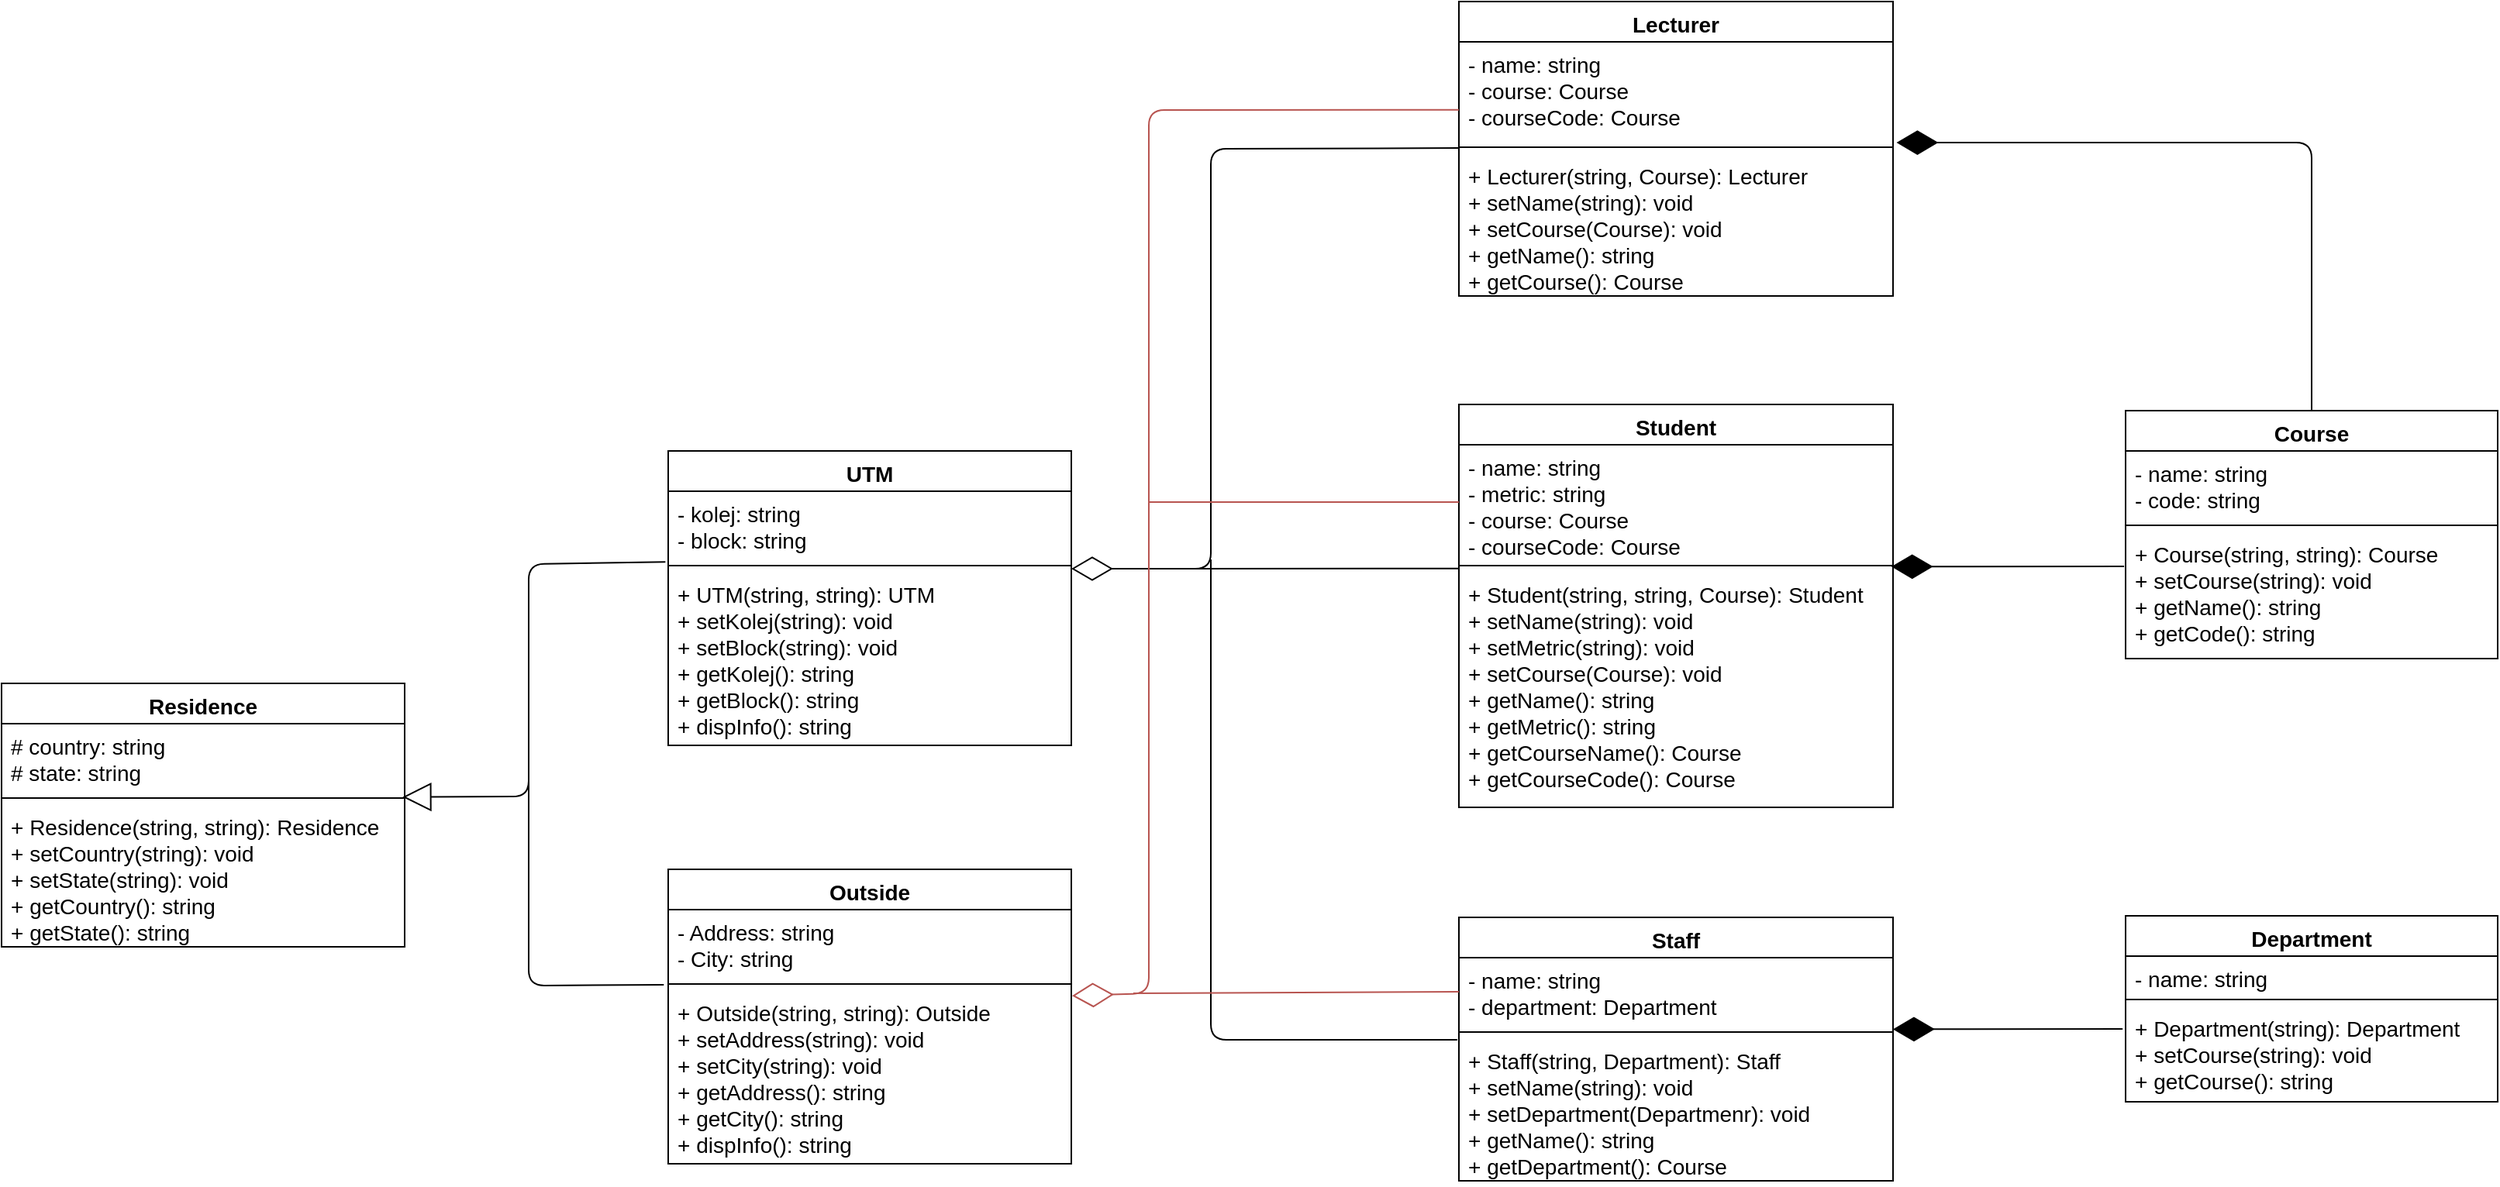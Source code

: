 <mxfile version="13.0.1" type="device"><diagram id="umZFTAy52m0NQR9Ai2RQ" name="Page-1"><mxGraphModel dx="2500" dy="979" grid="1" gridSize="10" guides="1" tooltips="1" connect="1" arrows="1" fold="1" page="1" pageScale="1" pageWidth="827" pageHeight="1169" math="0" shadow="0"><root><mxCell id="0"/><mxCell id="1" parent="0"/><mxCell id="Frv2aQy9cpnJ8B7iyeXL-26" value="" style="endArrow=diamondThin;endFill=1;endSize=24;html=1;fontSize=14;exitX=-0.004;exitY=0.274;exitDx=0;exitDy=0;exitPerimeter=0;entryX=0.996;entryY=1.063;entryDx=0;entryDy=0;entryPerimeter=0;" edge="1" parent="1" source="Frv2aQy9cpnJ8B7iyeXL-8" target="Frv2aQy9cpnJ8B7iyeXL-2"><mxGeometry width="160" relative="1" as="geometry"><mxPoint x="330" y="630" as="sourcePoint"/><mxPoint x="600" y="520" as="targetPoint"/></mxGeometry></mxCell><mxCell id="Frv2aQy9cpnJ8B7iyeXL-31" value="" style="endArrow=diamondThin;endFill=1;endSize=24;html=1;fontSize=14;exitX=0.5;exitY=0;exitDx=0;exitDy=0;entryX=1.008;entryY=1.016;entryDx=0;entryDy=0;entryPerimeter=0;" edge="1" parent="1" source="Frv2aQy9cpnJ8B7iyeXL-5" target="Frv2aQy9cpnJ8B7iyeXL-28"><mxGeometry width="160" relative="1" as="geometry"><mxPoint x="709.04" y="584.988" as="sourcePoint"/><mxPoint x="569.04" y="584.032" as="targetPoint"/><Array as="points"><mxPoint x="830" y="301"/></Array></mxGeometry></mxCell><mxCell id="Frv2aQy9cpnJ8B7iyeXL-40" value="" style="endArrow=diamondThin;endFill=1;endSize=24;html=1;fontSize=14;exitX=-0.008;exitY=0.242;exitDx=0;exitDy=0;exitPerimeter=0;entryX=0.996;entryY=1.063;entryDx=0;entryDy=0;entryPerimeter=0;" edge="1" parent="1" source="Frv2aQy9cpnJ8B7iyeXL-39"><mxGeometry width="160" relative="1" as="geometry"><mxPoint x="710" y="872.998" as="sourcePoint"/><mxPoint x="560" y="873.192" as="targetPoint"/></mxGeometry></mxCell><mxCell id="Frv2aQy9cpnJ8B7iyeXL-1" value="Student" style="swimlane;fontStyle=1;align=center;verticalAlign=top;childLayout=stackLayout;horizontal=1;startSize=26;horizontalStack=0;resizeParent=1;resizeParentMax=0;resizeLast=0;collapsible=1;marginBottom=0;fontSize=14;" vertex="1" parent="1"><mxGeometry x="280" y="470" width="280" height="260" as="geometry"/></mxCell><mxCell id="Frv2aQy9cpnJ8B7iyeXL-2" value="- name: string&#10;- metric: string&#10;- course: Course&#10;- courseCode: Course" style="text;strokeColor=none;fillColor=none;align=left;verticalAlign=top;spacingLeft=4;spacingRight=4;overflow=hidden;rotatable=0;points=[[0,0.5],[1,0.5]];portConstraint=eastwest;fontSize=14;" vertex="1" parent="Frv2aQy9cpnJ8B7iyeXL-1"><mxGeometry y="26" width="280" height="74" as="geometry"/></mxCell><mxCell id="Frv2aQy9cpnJ8B7iyeXL-3" value="" style="line;strokeWidth=1;fillColor=none;align=left;verticalAlign=middle;spacingTop=-1;spacingLeft=3;spacingRight=3;rotatable=0;labelPosition=right;points=[];portConstraint=eastwest;fontSize=14;" vertex="1" parent="Frv2aQy9cpnJ8B7iyeXL-1"><mxGeometry y="100" width="280" height="8" as="geometry"/></mxCell><mxCell id="Frv2aQy9cpnJ8B7iyeXL-4" value="+ Student(string, string, Course): Student&#10;+ setName(string): void&#10;+ setMetric(string): void&#10;+ setCourse(Course): void&#10;+ getName(): string&#10;+ getMetric(): string&#10;+ getCourseName(): Course&#10;+ getCourseCode(): Course" style="text;strokeColor=none;fillColor=none;align=left;verticalAlign=top;spacingLeft=4;spacingRight=4;overflow=hidden;rotatable=0;points=[[0,0.5],[1,0.5]];portConstraint=eastwest;fontSize=14;" vertex="1" parent="Frv2aQy9cpnJ8B7iyeXL-1"><mxGeometry y="108" width="280" height="152" as="geometry"/></mxCell><mxCell id="Frv2aQy9cpnJ8B7iyeXL-5" value="Course" style="swimlane;fontStyle=1;align=center;verticalAlign=top;childLayout=stackLayout;horizontal=1;startSize=26;horizontalStack=0;resizeParent=1;resizeParentMax=0;resizeLast=0;collapsible=1;marginBottom=0;fontSize=14;" vertex="1" parent="1"><mxGeometry x="710" y="474" width="240" height="160" as="geometry"/></mxCell><mxCell id="Frv2aQy9cpnJ8B7iyeXL-6" value="- name: string&#10;- code: string" style="text;strokeColor=none;fillColor=none;align=left;verticalAlign=top;spacingLeft=4;spacingRight=4;overflow=hidden;rotatable=0;points=[[0,0.5],[1,0.5]];portConstraint=eastwest;fontSize=14;" vertex="1" parent="Frv2aQy9cpnJ8B7iyeXL-5"><mxGeometry y="26" width="240" height="44" as="geometry"/></mxCell><mxCell id="Frv2aQy9cpnJ8B7iyeXL-7" value="" style="line;strokeWidth=1;fillColor=none;align=left;verticalAlign=middle;spacingTop=-1;spacingLeft=3;spacingRight=3;rotatable=0;labelPosition=right;points=[];portConstraint=eastwest;fontSize=14;" vertex="1" parent="Frv2aQy9cpnJ8B7iyeXL-5"><mxGeometry y="70" width="240" height="8" as="geometry"/></mxCell><mxCell id="Frv2aQy9cpnJ8B7iyeXL-8" value="+ Course(string, string): Course&#10;+ setCourse(string): void&#10;+ getName(): string&#10;+ getCode(): string&#10;" style="text;strokeColor=none;fillColor=none;align=left;verticalAlign=top;spacingLeft=4;spacingRight=4;overflow=hidden;rotatable=0;points=[[0,0.5],[1,0.5]];portConstraint=eastwest;fontSize=14;" vertex="1" parent="Frv2aQy9cpnJ8B7iyeXL-5"><mxGeometry y="78" width="240" height="82" as="geometry"/></mxCell><mxCell id="Frv2aQy9cpnJ8B7iyeXL-32" value="Staff" style="swimlane;fontStyle=1;align=center;verticalAlign=top;childLayout=stackLayout;horizontal=1;startSize=26;horizontalStack=0;resizeParent=1;resizeParentMax=0;resizeLast=0;collapsible=1;marginBottom=0;fontSize=14;" vertex="1" parent="1"><mxGeometry x="280" y="801" width="280" height="170" as="geometry"/></mxCell><mxCell id="Frv2aQy9cpnJ8B7iyeXL-33" value="- name: string&#10;- department: Department" style="text;strokeColor=none;fillColor=none;align=left;verticalAlign=top;spacingLeft=4;spacingRight=4;overflow=hidden;rotatable=0;points=[[0,0.5],[1,0.5]];portConstraint=eastwest;fontSize=14;" vertex="1" parent="Frv2aQy9cpnJ8B7iyeXL-32"><mxGeometry y="26" width="280" height="44" as="geometry"/></mxCell><mxCell id="Frv2aQy9cpnJ8B7iyeXL-34" value="" style="line;strokeWidth=1;fillColor=none;align=left;verticalAlign=middle;spacingTop=-1;spacingLeft=3;spacingRight=3;rotatable=0;labelPosition=right;points=[];portConstraint=eastwest;fontSize=14;" vertex="1" parent="Frv2aQy9cpnJ8B7iyeXL-32"><mxGeometry y="70" width="280" height="8" as="geometry"/></mxCell><mxCell id="Frv2aQy9cpnJ8B7iyeXL-35" value="+ Staff(string, Department): Staff&#10;+ setName(string): void&#10;+ setDepartment(Departmenr): void&#10;+ getName(): string&#10;+ getDepartment(): Course&#10;" style="text;strokeColor=none;fillColor=none;align=left;verticalAlign=top;spacingLeft=4;spacingRight=4;overflow=hidden;rotatable=0;points=[[0,0.5],[1,0.5]];portConstraint=eastwest;fontSize=14;" vertex="1" parent="Frv2aQy9cpnJ8B7iyeXL-32"><mxGeometry y="78" width="280" height="92" as="geometry"/></mxCell><mxCell id="Frv2aQy9cpnJ8B7iyeXL-36" value="Department" style="swimlane;fontStyle=1;align=center;verticalAlign=top;childLayout=stackLayout;horizontal=1;startSize=26;horizontalStack=0;resizeParent=1;resizeParentMax=0;resizeLast=0;collapsible=1;marginBottom=0;fontSize=14;" vertex="1" parent="1"><mxGeometry x="710" y="800" width="240" height="120" as="geometry"/></mxCell><mxCell id="Frv2aQy9cpnJ8B7iyeXL-37" value="- name: string" style="text;strokeColor=none;fillColor=none;align=left;verticalAlign=top;spacingLeft=4;spacingRight=4;overflow=hidden;rotatable=0;points=[[0,0.5],[1,0.5]];portConstraint=eastwest;fontSize=14;" vertex="1" parent="Frv2aQy9cpnJ8B7iyeXL-36"><mxGeometry y="26" width="240" height="24" as="geometry"/></mxCell><mxCell id="Frv2aQy9cpnJ8B7iyeXL-38" value="" style="line;strokeWidth=1;fillColor=none;align=left;verticalAlign=middle;spacingTop=-1;spacingLeft=3;spacingRight=3;rotatable=0;labelPosition=right;points=[];portConstraint=eastwest;fontSize=14;" vertex="1" parent="Frv2aQy9cpnJ8B7iyeXL-36"><mxGeometry y="50" width="240" height="8" as="geometry"/></mxCell><mxCell id="Frv2aQy9cpnJ8B7iyeXL-39" value="+ Department(string): Department&#10;+ setCourse(string): void&#10;+ getCourse(): string&#10;" style="text;strokeColor=none;fillColor=none;align=left;verticalAlign=top;spacingLeft=4;spacingRight=4;overflow=hidden;rotatable=0;points=[[0,0.5],[1,0.5]];portConstraint=eastwest;fontSize=14;" vertex="1" parent="Frv2aQy9cpnJ8B7iyeXL-36"><mxGeometry y="58" width="240" height="62" as="geometry"/></mxCell><mxCell id="Frv2aQy9cpnJ8B7iyeXL-27" value="Lecturer" style="swimlane;fontStyle=1;align=center;verticalAlign=top;childLayout=stackLayout;horizontal=1;startSize=26;horizontalStack=0;resizeParent=1;resizeParentMax=0;resizeLast=0;collapsible=1;marginBottom=0;fontSize=14;" vertex="1" parent="1"><mxGeometry x="280" y="210" width="280" height="190" as="geometry"/></mxCell><mxCell id="Frv2aQy9cpnJ8B7iyeXL-28" value="- name: string&#10;- course: Course&#10;- courseCode: Course" style="text;strokeColor=none;fillColor=none;align=left;verticalAlign=top;spacingLeft=4;spacingRight=4;overflow=hidden;rotatable=0;points=[[0,0.5],[1,0.5]];portConstraint=eastwest;fontSize=14;" vertex="1" parent="Frv2aQy9cpnJ8B7iyeXL-27"><mxGeometry y="26" width="280" height="64" as="geometry"/></mxCell><mxCell id="Frv2aQy9cpnJ8B7iyeXL-29" value="" style="line;strokeWidth=1;fillColor=none;align=left;verticalAlign=middle;spacingTop=-1;spacingLeft=3;spacingRight=3;rotatable=0;labelPosition=right;points=[];portConstraint=eastwest;fontSize=14;" vertex="1" parent="Frv2aQy9cpnJ8B7iyeXL-27"><mxGeometry y="90" width="280" height="8" as="geometry"/></mxCell><mxCell id="Frv2aQy9cpnJ8B7iyeXL-30" value="+ Lecturer(string, Course): Lecturer&#10;+ setName(string): void&#10;+ setCourse(Course): void&#10;+ getName(): string&#10;+ getCourse(): Course&#10;" style="text;strokeColor=none;fillColor=none;align=left;verticalAlign=top;spacingLeft=4;spacingRight=4;overflow=hidden;rotatable=0;points=[[0,0.5],[1,0.5]];portConstraint=eastwest;fontSize=14;" vertex="1" parent="Frv2aQy9cpnJ8B7iyeXL-27"><mxGeometry y="98" width="280" height="92" as="geometry"/></mxCell><mxCell id="Frv2aQy9cpnJ8B7iyeXL-41" value="UTM" style="swimlane;fontStyle=1;align=center;verticalAlign=top;childLayout=stackLayout;horizontal=1;startSize=26;horizontalStack=0;resizeParent=1;resizeParentMax=0;resizeLast=0;collapsible=1;marginBottom=0;fontSize=14;" vertex="1" parent="1"><mxGeometry x="-230" y="500" width="260" height="190" as="geometry"/></mxCell><mxCell id="Frv2aQy9cpnJ8B7iyeXL-42" value="- kolej: string&#10;- block: string" style="text;strokeColor=none;fillColor=none;align=left;verticalAlign=top;spacingLeft=4;spacingRight=4;overflow=hidden;rotatable=0;points=[[0,0.5],[1,0.5]];portConstraint=eastwest;fontSize=14;" vertex="1" parent="Frv2aQy9cpnJ8B7iyeXL-41"><mxGeometry y="26" width="260" height="44" as="geometry"/></mxCell><mxCell id="Frv2aQy9cpnJ8B7iyeXL-43" value="" style="line;strokeWidth=1;fillColor=none;align=left;verticalAlign=middle;spacingTop=-1;spacingLeft=3;spacingRight=3;rotatable=0;labelPosition=right;points=[];portConstraint=eastwest;fontSize=14;" vertex="1" parent="Frv2aQy9cpnJ8B7iyeXL-41"><mxGeometry y="70" width="260" height="8" as="geometry"/></mxCell><mxCell id="Frv2aQy9cpnJ8B7iyeXL-44" value="+ UTM(string, string): UTM&#10;+ setKolej(string): void&#10;+ setBlock(string): void&#10;+ getKolej(): string&#10;+ getBlock(): string&#10;+ dispInfo(): string" style="text;strokeColor=none;fillColor=none;align=left;verticalAlign=top;spacingLeft=4;spacingRight=4;overflow=hidden;rotatable=0;points=[[0,0.5],[1,0.5]];portConstraint=eastwest;fontSize=14;" vertex="1" parent="Frv2aQy9cpnJ8B7iyeXL-41"><mxGeometry y="78" width="260" height="112" as="geometry"/></mxCell><mxCell id="Frv2aQy9cpnJ8B7iyeXL-45" value="Outside" style="swimlane;fontStyle=1;align=center;verticalAlign=top;childLayout=stackLayout;horizontal=1;startSize=26;horizontalStack=0;resizeParent=1;resizeParentMax=0;resizeLast=0;collapsible=1;marginBottom=0;fontSize=14;" vertex="1" parent="1"><mxGeometry x="-230" y="770" width="260" height="190" as="geometry"/></mxCell><mxCell id="Frv2aQy9cpnJ8B7iyeXL-46" value="- Address: string&#10;- City: string" style="text;strokeColor=none;fillColor=none;align=left;verticalAlign=top;spacingLeft=4;spacingRight=4;overflow=hidden;rotatable=0;points=[[0,0.5],[1,0.5]];portConstraint=eastwest;fontSize=14;" vertex="1" parent="Frv2aQy9cpnJ8B7iyeXL-45"><mxGeometry y="26" width="260" height="44" as="geometry"/></mxCell><mxCell id="Frv2aQy9cpnJ8B7iyeXL-47" value="" style="line;strokeWidth=1;fillColor=none;align=left;verticalAlign=middle;spacingTop=-1;spacingLeft=3;spacingRight=3;rotatable=0;labelPosition=right;points=[];portConstraint=eastwest;fontSize=14;" vertex="1" parent="Frv2aQy9cpnJ8B7iyeXL-45"><mxGeometry y="70" width="260" height="8" as="geometry"/></mxCell><mxCell id="Frv2aQy9cpnJ8B7iyeXL-48" value="+ Outside(string, string): Outside&#10;+ setAddress(string): void&#10;+ setCity(string): void&#10;+ getAddress(): string&#10;+ getCity(): string&#10;+ dispInfo(): string" style="text;strokeColor=none;fillColor=none;align=left;verticalAlign=top;spacingLeft=4;spacingRight=4;overflow=hidden;rotatable=0;points=[[0,0.5],[1,0.5]];portConstraint=eastwest;fontSize=14;" vertex="1" parent="Frv2aQy9cpnJ8B7iyeXL-45"><mxGeometry y="78" width="260" height="112" as="geometry"/></mxCell><mxCell id="Frv2aQy9cpnJ8B7iyeXL-17" value="Residence" style="swimlane;fontStyle=1;align=center;verticalAlign=top;childLayout=stackLayout;horizontal=1;startSize=26;horizontalStack=0;resizeParent=1;resizeParentMax=0;resizeLast=0;collapsible=1;marginBottom=0;fontSize=14;" vertex="1" parent="1"><mxGeometry x="-660" y="650" width="260" height="170" as="geometry"/></mxCell><mxCell id="Frv2aQy9cpnJ8B7iyeXL-18" value="# country: string&#10;# state: string" style="text;strokeColor=none;fillColor=none;align=left;verticalAlign=top;spacingLeft=4;spacingRight=4;overflow=hidden;rotatable=0;points=[[0,0.5],[1,0.5]];portConstraint=eastwest;fontSize=14;" vertex="1" parent="Frv2aQy9cpnJ8B7iyeXL-17"><mxGeometry y="26" width="260" height="44" as="geometry"/></mxCell><mxCell id="Frv2aQy9cpnJ8B7iyeXL-19" value="" style="line;strokeWidth=1;fillColor=none;align=left;verticalAlign=middle;spacingTop=-1;spacingLeft=3;spacingRight=3;rotatable=0;labelPosition=right;points=[];portConstraint=eastwest;fontSize=14;" vertex="1" parent="Frv2aQy9cpnJ8B7iyeXL-17"><mxGeometry y="70" width="260" height="8" as="geometry"/></mxCell><mxCell id="Frv2aQy9cpnJ8B7iyeXL-20" value="+ Residence(string, string): Residence&#10;+ setCountry(string): void&#10;+ setState(string): void&#10;+ getCountry(): string&#10;+ getState(): string" style="text;strokeColor=none;fillColor=none;align=left;verticalAlign=top;spacingLeft=4;spacingRight=4;overflow=hidden;rotatable=0;points=[[0,0.5],[1,0.5]];portConstraint=eastwest;fontSize=14;" vertex="1" parent="Frv2aQy9cpnJ8B7iyeXL-17"><mxGeometry y="78" width="260" height="92" as="geometry"/></mxCell><mxCell id="Frv2aQy9cpnJ8B7iyeXL-57" value="" style="group" vertex="1" connectable="0" parent="1"><mxGeometry x="-320" y="573" height="272" as="geometry"/></mxCell><mxCell id="Frv2aQy9cpnJ8B7iyeXL-49" value="" style="endArrow=block;endSize=16;endFill=0;html=1;fontSize=14;entryX=0.995;entryY=0.419;entryDx=0;entryDy=0;entryPerimeter=0;exitX=-0.007;exitY=-0.057;exitDx=0;exitDy=0;exitPerimeter=0;" edge="1" parent="Frv2aQy9cpnJ8B7iyeXL-57" source="Frv2aQy9cpnJ8B7iyeXL-44" target="Frv2aQy9cpnJ8B7iyeXL-19"><mxGeometry width="160" relative="1" as="geometry"><mxPoint x="420" y="147" as="sourcePoint"/><mxPoint x="580" y="147" as="targetPoint"/><Array as="points"><mxPoint/><mxPoint y="150"/></Array></mxGeometry></mxCell><mxCell id="Frv2aQy9cpnJ8B7iyeXL-56" value="" style="endArrow=none;html=1;fontSize=14;exitX=-0.011;exitY=1.103;exitDx=0;exitDy=0;exitPerimeter=0;" edge="1" parent="Frv2aQy9cpnJ8B7iyeXL-57" source="Frv2aQy9cpnJ8B7iyeXL-46"><mxGeometry width="50" height="50" relative="1" as="geometry"><mxPoint x="470" y="167" as="sourcePoint"/><mxPoint y="137" as="targetPoint"/><Array as="points"><mxPoint y="272"/></Array></mxGeometry></mxCell><mxCell id="Frv2aQy9cpnJ8B7iyeXL-61" value="" style="group" vertex="1" connectable="0" parent="1"><mxGeometry x="110" y="305" width="170" height="575" as="geometry"/></mxCell><mxCell id="Frv2aQy9cpnJ8B7iyeXL-58" value="" style="endArrow=diamondThin;endFill=0;endSize=24;html=1;fontSize=14;exitX=0;exitY=1.071;exitDx=0;exitDy=0;exitPerimeter=0;" edge="1" parent="Frv2aQy9cpnJ8B7iyeXL-61" source="Frv2aQy9cpnJ8B7iyeXL-28"><mxGeometry width="160" relative="1" as="geometry"><mxPoint x="-10" y="295" as="sourcePoint"/><mxPoint x="-80" y="271" as="targetPoint"/><Array as="points"><mxPoint x="10"/><mxPoint x="10" y="271"/></Array></mxGeometry></mxCell><mxCell id="Frv2aQy9cpnJ8B7iyeXL-59" value="" style="endArrow=none;html=1;fontSize=14;entryX=0;entryY=-0.034;entryDx=0;entryDy=0;entryPerimeter=0;" edge="1" parent="Frv2aQy9cpnJ8B7iyeXL-61"><mxGeometry width="50" height="50" relative="1" as="geometry"><mxPoint y="271" as="sourcePoint"/><mxPoint x="170" y="270.832" as="targetPoint"/></mxGeometry></mxCell><mxCell id="Frv2aQy9cpnJ8B7iyeXL-60" value="" style="endArrow=none;html=1;fontSize=14;" edge="1" parent="Frv2aQy9cpnJ8B7iyeXL-61"><mxGeometry width="50" height="50" relative="1" as="geometry"><mxPoint x="10" y="265" as="sourcePoint"/><mxPoint x="169" y="575" as="targetPoint"/><Array as="points"><mxPoint x="10" y="575"/></Array></mxGeometry></mxCell><mxCell id="Frv2aQy9cpnJ8B7iyeXL-70" value="" style="group;strokeWidth=1;" vertex="1" connectable="0" parent="1"><mxGeometry x="70" y="280" width="10" height="570" as="geometry"/></mxCell><mxCell id="Frv2aQy9cpnJ8B7iyeXL-67" value="" style="endArrow=diamondThin;endFill=0;endSize=24;html=1;fontSize=14;fillColor=#f8cecc;strokeColor=#b85450;exitX=0;exitY=0.685;exitDx=0;exitDy=0;exitPerimeter=0;entryX=1.002;entryY=0.032;entryDx=0;entryDy=0;entryPerimeter=0;" edge="1" parent="Frv2aQy9cpnJ8B7iyeXL-70" source="Frv2aQy9cpnJ8B7iyeXL-28" target="Frv2aQy9cpnJ8B7iyeXL-48"><mxGeometry width="160" relative="1" as="geometry"><mxPoint x="205" as="sourcePoint"/><mxPoint x="10" y="640" as="targetPoint"/><Array as="points"><mxPoint x="10"/><mxPoint x="10" y="570"/></Array></mxGeometry></mxCell><mxCell id="Frv2aQy9cpnJ8B7iyeXL-68" value="" style="endArrow=none;html=1;fontSize=14;entryX=0;entryY=0.5;entryDx=0;entryDy=0;fillColor=#f8cecc;strokeColor=#b85450;strokeWidth=1;" edge="1" parent="Frv2aQy9cpnJ8B7iyeXL-70" target="Frv2aQy9cpnJ8B7iyeXL-33"><mxGeometry width="50" height="50" relative="1" as="geometry"><mxPoint y="570" as="sourcePoint"/><mxPoint x="141.765" y="610.567" as="targetPoint"/></mxGeometry></mxCell><mxCell id="Frv2aQy9cpnJ8B7iyeXL-69" value="" style="endArrow=none;html=1;fontSize=14;entryX=0;entryY=0.5;entryDx=0;entryDy=0;fillColor=#f8cecc;strokeColor=#b85450;strokeWidth=1;" edge="1" parent="Frv2aQy9cpnJ8B7iyeXL-70" target="Frv2aQy9cpnJ8B7iyeXL-2"><mxGeometry width="50" height="50" relative="1" as="geometry"><mxPoint x="10" y="253" as="sourcePoint"/><mxPoint x="140.936" y="883.04" as="targetPoint"/><Array as="points"/></mxGeometry></mxCell></root></mxGraphModel></diagram></mxfile>